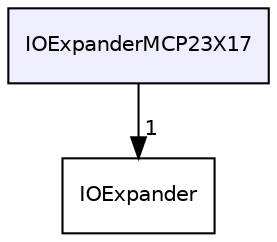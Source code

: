 digraph "IOExpanderMCP23X17/" {
  compound=true
  node [ fontsize="10", fontname="Helvetica"];
  edge [ labelfontsize="10", labelfontname="Helvetica"];
  dir_28684c330111b3820080d74787dc7220 [shape=box, label="IOExpanderMCP23X17", style="filled", fillcolor="#eeeeff", pencolor="black", URL="dir_28684c330111b3820080d74787dc7220.html"];
  dir_c0ac432f594f82c68e3a9ca36e53be24 [shape=box label="IOExpander" URL="dir_c0ac432f594f82c68e3a9ca36e53be24.html"];
  dir_28684c330111b3820080d74787dc7220->dir_c0ac432f594f82c68e3a9ca36e53be24 [headlabel="1", labeldistance=1.5 headhref="dir_000001_000000.html"];
}
